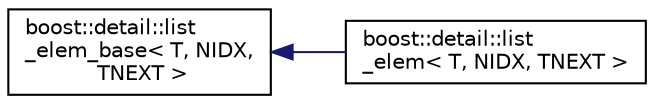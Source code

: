 digraph "Graphical Class Hierarchy"
{
  edge [fontname="Helvetica",fontsize="10",labelfontname="Helvetica",labelfontsize="10"];
  node [fontname="Helvetica",fontsize="10",shape=record];
  rankdir="LR";
  Node1 [label="boost::detail::list\l_elem_base\< T, NIDX,\l TNEXT \>",height=0.2,width=0.4,color="black", fillcolor="white", style="filled",URL="$structboost_1_1detail_1_1list__elem__base.html"];
  Node1 -> Node2 [dir="back",color="midnightblue",fontsize="10",style="solid",fontname="Helvetica"];
  Node2 [label="boost::detail::list\l_elem\< T, NIDX, TNEXT \>",height=0.2,width=0.4,color="black", fillcolor="white", style="filled",URL="$structboost_1_1detail_1_1list__elem.html"];
}
